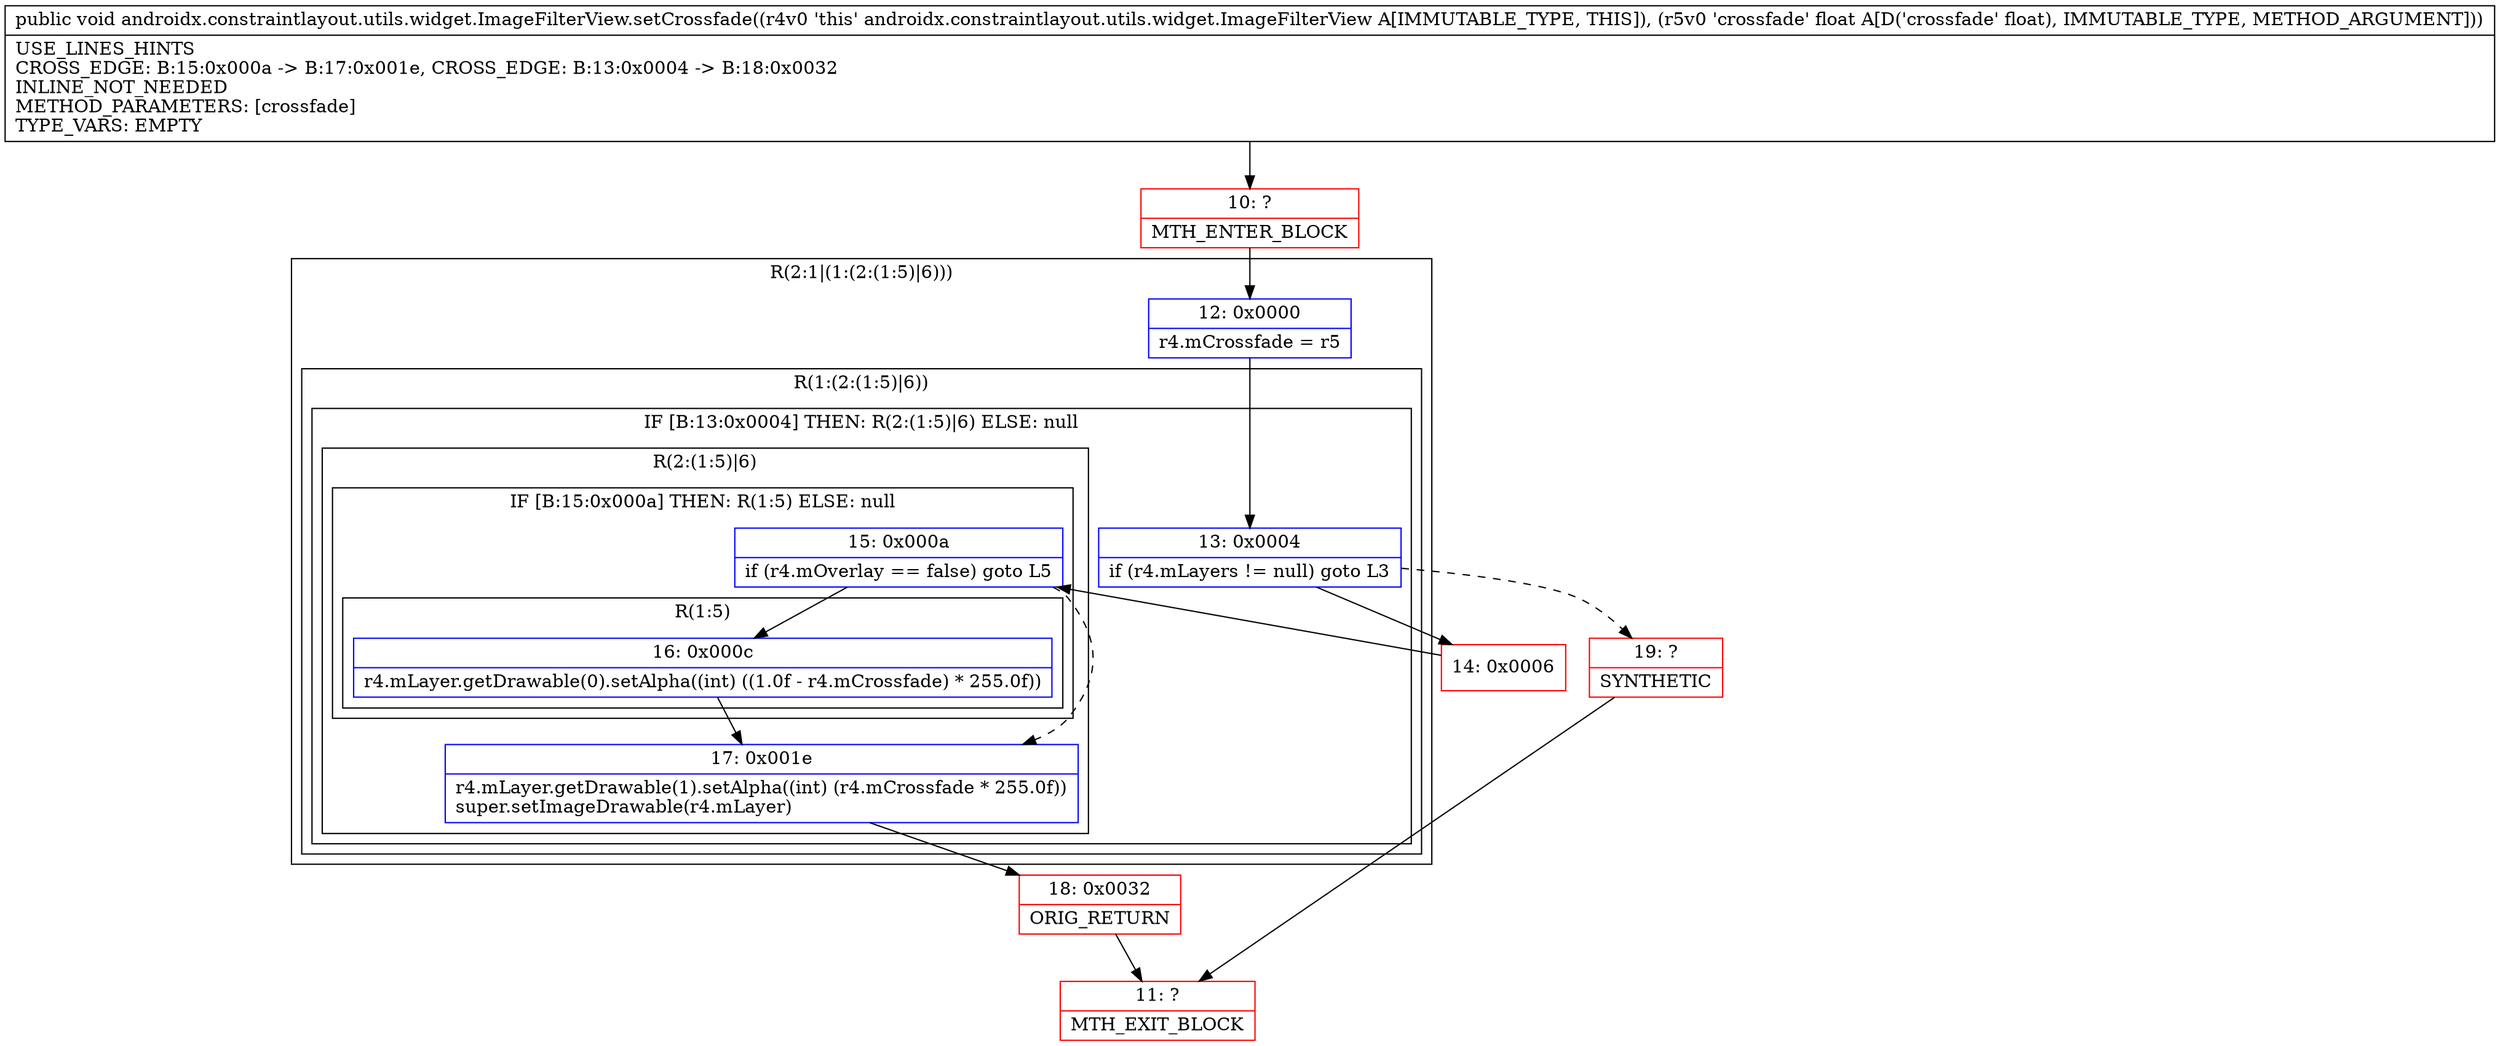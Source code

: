 digraph "CFG forandroidx.constraintlayout.utils.widget.ImageFilterView.setCrossfade(F)V" {
subgraph cluster_Region_466492857 {
label = "R(2:1|(1:(2:(1:5)|6)))";
node [shape=record,color=blue];
Node_12 [shape=record,label="{12\:\ 0x0000|r4.mCrossfade = r5\l}"];
subgraph cluster_Region_176237382 {
label = "R(1:(2:(1:5)|6))";
node [shape=record,color=blue];
subgraph cluster_IfRegion_1725646045 {
label = "IF [B:13:0x0004] THEN: R(2:(1:5)|6) ELSE: null";
node [shape=record,color=blue];
Node_13 [shape=record,label="{13\:\ 0x0004|if (r4.mLayers != null) goto L3\l}"];
subgraph cluster_Region_1967785805 {
label = "R(2:(1:5)|6)";
node [shape=record,color=blue];
subgraph cluster_IfRegion_511901576 {
label = "IF [B:15:0x000a] THEN: R(1:5) ELSE: null";
node [shape=record,color=blue];
Node_15 [shape=record,label="{15\:\ 0x000a|if (r4.mOverlay == false) goto L5\l}"];
subgraph cluster_Region_492448773 {
label = "R(1:5)";
node [shape=record,color=blue];
Node_16 [shape=record,label="{16\:\ 0x000c|r4.mLayer.getDrawable(0).setAlpha((int) ((1.0f \- r4.mCrossfade) * 255.0f))\l}"];
}
}
Node_17 [shape=record,label="{17\:\ 0x001e|r4.mLayer.getDrawable(1).setAlpha((int) (r4.mCrossfade * 255.0f))\lsuper.setImageDrawable(r4.mLayer)\l}"];
}
}
}
}
Node_10 [shape=record,color=red,label="{10\:\ ?|MTH_ENTER_BLOCK\l}"];
Node_14 [shape=record,color=red,label="{14\:\ 0x0006}"];
Node_18 [shape=record,color=red,label="{18\:\ 0x0032|ORIG_RETURN\l}"];
Node_11 [shape=record,color=red,label="{11\:\ ?|MTH_EXIT_BLOCK\l}"];
Node_19 [shape=record,color=red,label="{19\:\ ?|SYNTHETIC\l}"];
MethodNode[shape=record,label="{public void androidx.constraintlayout.utils.widget.ImageFilterView.setCrossfade((r4v0 'this' androidx.constraintlayout.utils.widget.ImageFilterView A[IMMUTABLE_TYPE, THIS]), (r5v0 'crossfade' float A[D('crossfade' float), IMMUTABLE_TYPE, METHOD_ARGUMENT]))  | USE_LINES_HINTS\lCROSS_EDGE: B:15:0x000a \-\> B:17:0x001e, CROSS_EDGE: B:13:0x0004 \-\> B:18:0x0032\lINLINE_NOT_NEEDED\lMETHOD_PARAMETERS: [crossfade]\lTYPE_VARS: EMPTY\l}"];
MethodNode -> Node_10;Node_12 -> Node_13;
Node_13 -> Node_14;
Node_13 -> Node_19[style=dashed];
Node_15 -> Node_16;
Node_15 -> Node_17[style=dashed];
Node_16 -> Node_17;
Node_17 -> Node_18;
Node_10 -> Node_12;
Node_14 -> Node_15;
Node_18 -> Node_11;
Node_19 -> Node_11;
}

